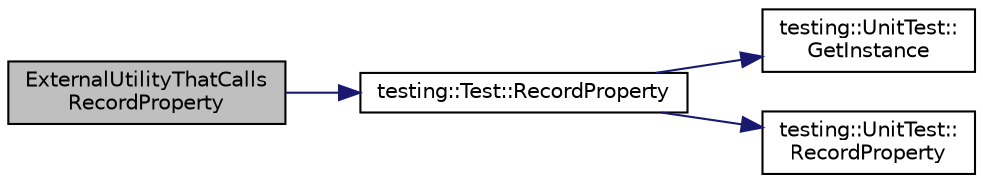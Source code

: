digraph "ExternalUtilityThatCallsRecordProperty"
{
  edge [fontname="Helvetica",fontsize="10",labelfontname="Helvetica",labelfontsize="10"];
  node [fontname="Helvetica",fontsize="10",shape=record];
  rankdir="LR";
  Node6 [label="ExternalUtilityThatCalls\lRecordProperty",height=0.2,width=0.4,color="black", fillcolor="grey75", style="filled", fontcolor="black"];
  Node6 -> Node7 [color="midnightblue",fontsize="10",style="solid",fontname="Helvetica"];
  Node7 [label="testing::Test::RecordProperty",height=0.2,width=0.4,color="black", fillcolor="white", style="filled",URL="$df/d69/classtesting_1_1_test.html#a1559ce1c83f56993b582650c091535a7"];
  Node7 -> Node8 [color="midnightblue",fontsize="10",style="solid",fontname="Helvetica"];
  Node8 [label="testing::UnitTest::\lGetInstance",height=0.2,width=0.4,color="black", fillcolor="white", style="filled",URL="$d7/d47/classtesting_1_1_unit_test.html#a24192400b70b3b946746954e9574fb8e"];
  Node7 -> Node9 [color="midnightblue",fontsize="10",style="solid",fontname="Helvetica"];
  Node9 [label="testing::UnitTest::\lRecordProperty",height=0.2,width=0.4,color="black", fillcolor="white", style="filled",URL="$d7/d47/classtesting_1_1_unit_test.html#a2c96a4a02c34095e07c6999e7686367f"];
}
